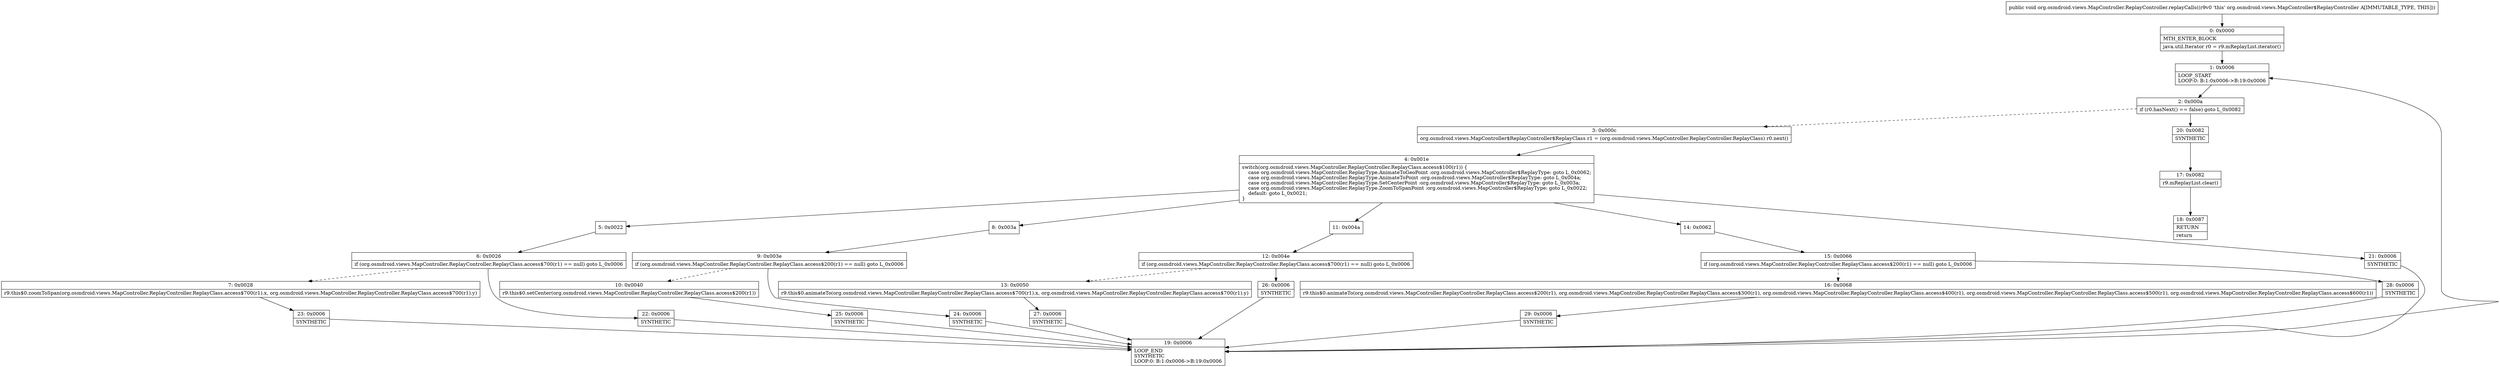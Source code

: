 digraph "CFG fororg.osmdroid.views.MapController.ReplayController.replayCalls()V" {
Node_0 [shape=record,label="{0\:\ 0x0000|MTH_ENTER_BLOCK\l|java.util.Iterator r0 = r9.mReplayList.iterator()\l}"];
Node_1 [shape=record,label="{1\:\ 0x0006|LOOP_START\lLOOP:0: B:1:0x0006\-\>B:19:0x0006\l}"];
Node_2 [shape=record,label="{2\:\ 0x000a|if (r0.hasNext() == false) goto L_0x0082\l}"];
Node_3 [shape=record,label="{3\:\ 0x000c|org.osmdroid.views.MapController$ReplayController$ReplayClass r1 = (org.osmdroid.views.MapController.ReplayController.ReplayClass) r0.next()\l}"];
Node_4 [shape=record,label="{4\:\ 0x001e|switch(org.osmdroid.views.MapController.ReplayController.ReplayClass.access$100(r1)) \{\l    case org.osmdroid.views.MapController.ReplayType.AnimateToGeoPoint :org.osmdroid.views.MapController$ReplayType: goto L_0x0062;\l    case org.osmdroid.views.MapController.ReplayType.AnimateToPoint :org.osmdroid.views.MapController$ReplayType: goto L_0x004a;\l    case org.osmdroid.views.MapController.ReplayType.SetCenterPoint :org.osmdroid.views.MapController$ReplayType: goto L_0x003a;\l    case org.osmdroid.views.MapController.ReplayType.ZoomToSpanPoint :org.osmdroid.views.MapController$ReplayType: goto L_0x0022;\l    default: goto L_0x0021;\l\}\l}"];
Node_5 [shape=record,label="{5\:\ 0x0022}"];
Node_6 [shape=record,label="{6\:\ 0x0026|if (org.osmdroid.views.MapController.ReplayController.ReplayClass.access$700(r1) == null) goto L_0x0006\l}"];
Node_7 [shape=record,label="{7\:\ 0x0028|r9.this$0.zoomToSpan(org.osmdroid.views.MapController.ReplayController.ReplayClass.access$700(r1).x, org.osmdroid.views.MapController.ReplayController.ReplayClass.access$700(r1).y)\l}"];
Node_8 [shape=record,label="{8\:\ 0x003a}"];
Node_9 [shape=record,label="{9\:\ 0x003e|if (org.osmdroid.views.MapController.ReplayController.ReplayClass.access$200(r1) == null) goto L_0x0006\l}"];
Node_10 [shape=record,label="{10\:\ 0x0040|r9.this$0.setCenter(org.osmdroid.views.MapController.ReplayController.ReplayClass.access$200(r1))\l}"];
Node_11 [shape=record,label="{11\:\ 0x004a}"];
Node_12 [shape=record,label="{12\:\ 0x004e|if (org.osmdroid.views.MapController.ReplayController.ReplayClass.access$700(r1) == null) goto L_0x0006\l}"];
Node_13 [shape=record,label="{13\:\ 0x0050|r9.this$0.animateTo(org.osmdroid.views.MapController.ReplayController.ReplayClass.access$700(r1).x, org.osmdroid.views.MapController.ReplayController.ReplayClass.access$700(r1).y)\l}"];
Node_14 [shape=record,label="{14\:\ 0x0062}"];
Node_15 [shape=record,label="{15\:\ 0x0066|if (org.osmdroid.views.MapController.ReplayController.ReplayClass.access$200(r1) == null) goto L_0x0006\l}"];
Node_16 [shape=record,label="{16\:\ 0x0068|r9.this$0.animateTo(org.osmdroid.views.MapController.ReplayController.ReplayClass.access$200(r1), org.osmdroid.views.MapController.ReplayController.ReplayClass.access$300(r1), org.osmdroid.views.MapController.ReplayController.ReplayClass.access$400(r1), org.osmdroid.views.MapController.ReplayController.ReplayClass.access$500(r1), org.osmdroid.views.MapController.ReplayController.ReplayClass.access$600(r1))\l}"];
Node_17 [shape=record,label="{17\:\ 0x0082|r9.mReplayList.clear()\l}"];
Node_18 [shape=record,label="{18\:\ 0x0087|RETURN\l|return\l}"];
Node_19 [shape=record,label="{19\:\ 0x0006|LOOP_END\lSYNTHETIC\lLOOP:0: B:1:0x0006\-\>B:19:0x0006\l}"];
Node_20 [shape=record,label="{20\:\ 0x0082|SYNTHETIC\l}"];
Node_21 [shape=record,label="{21\:\ 0x0006|SYNTHETIC\l}"];
Node_22 [shape=record,label="{22\:\ 0x0006|SYNTHETIC\l}"];
Node_23 [shape=record,label="{23\:\ 0x0006|SYNTHETIC\l}"];
Node_24 [shape=record,label="{24\:\ 0x0006|SYNTHETIC\l}"];
Node_25 [shape=record,label="{25\:\ 0x0006|SYNTHETIC\l}"];
Node_26 [shape=record,label="{26\:\ 0x0006|SYNTHETIC\l}"];
Node_27 [shape=record,label="{27\:\ 0x0006|SYNTHETIC\l}"];
Node_28 [shape=record,label="{28\:\ 0x0006|SYNTHETIC\l}"];
Node_29 [shape=record,label="{29\:\ 0x0006|SYNTHETIC\l}"];
MethodNode[shape=record,label="{public void org.osmdroid.views.MapController.ReplayController.replayCalls((r9v0 'this' org.osmdroid.views.MapController$ReplayController A[IMMUTABLE_TYPE, THIS])) }"];
MethodNode -> Node_0;
Node_0 -> Node_1;
Node_1 -> Node_2;
Node_2 -> Node_3[style=dashed];
Node_2 -> Node_20;
Node_3 -> Node_4;
Node_4 -> Node_5;
Node_4 -> Node_8;
Node_4 -> Node_11;
Node_4 -> Node_14;
Node_4 -> Node_21;
Node_5 -> Node_6;
Node_6 -> Node_7[style=dashed];
Node_6 -> Node_22;
Node_7 -> Node_23;
Node_8 -> Node_9;
Node_9 -> Node_10[style=dashed];
Node_9 -> Node_24;
Node_10 -> Node_25;
Node_11 -> Node_12;
Node_12 -> Node_13[style=dashed];
Node_12 -> Node_26;
Node_13 -> Node_27;
Node_14 -> Node_15;
Node_15 -> Node_16[style=dashed];
Node_15 -> Node_28;
Node_16 -> Node_29;
Node_17 -> Node_18;
Node_19 -> Node_1;
Node_20 -> Node_17;
Node_21 -> Node_19;
Node_22 -> Node_19;
Node_23 -> Node_19;
Node_24 -> Node_19;
Node_25 -> Node_19;
Node_26 -> Node_19;
Node_27 -> Node_19;
Node_28 -> Node_19;
Node_29 -> Node_19;
}

